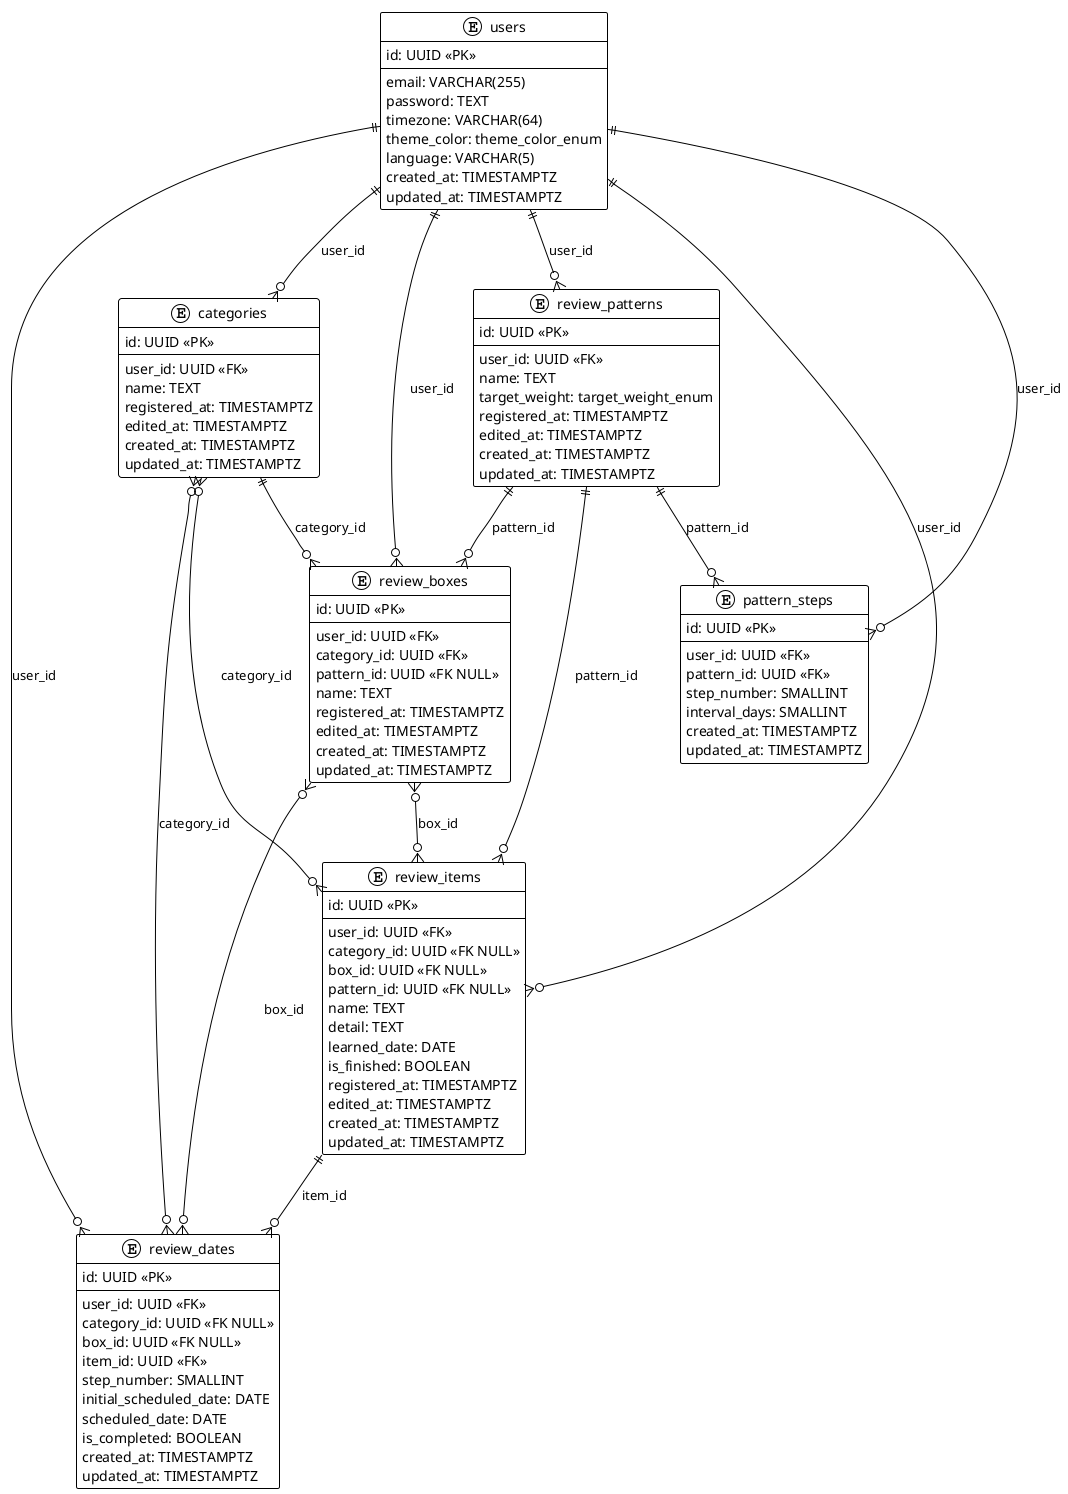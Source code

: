 @startuml
!theme plain

entity users {
    id: UUID <<PK>>
    --
    email: VARCHAR(255)
    password: TEXT
    timezone: VARCHAR(64)
    theme_color: theme_color_enum
    language: VARCHAR(5)
    created_at: TIMESTAMPTZ
    updated_at: TIMESTAMPTZ
}

entity categories {
    id: UUID <<PK>>
    --
    user_id: UUID <<FK>>
    name: TEXT
    registered_at: TIMESTAMPTZ
    edited_at: TIMESTAMPTZ
    created_at: TIMESTAMPTZ
    updated_at: TIMESTAMPTZ
}

entity review_patterns {
    id: UUID <<PK>>
    --
    user_id: UUID <<FK>>
    name: TEXT
    target_weight: target_weight_enum
    registered_at: TIMESTAMPTZ
    edited_at: TIMESTAMPTZ
    created_at: TIMESTAMPTZ
    updated_at: TIMESTAMPTZ
}

entity review_boxes {
    id: UUID <<PK>>
    --
    user_id: UUID <<FK>>
    category_id: UUID <<FK>>
    pattern_id: UUID <<FK NULL>>
    name: TEXT
    registered_at: TIMESTAMPTZ
    edited_at: TIMESTAMPTZ
    created_at: TIMESTAMPTZ
    updated_at: TIMESTAMPTZ
}

entity review_items {
    id: UUID <<PK>>
    --
    user_id: UUID <<FK>>
    category_id: UUID <<FK NULL>>
    box_id: UUID <<FK NULL>>
    pattern_id: UUID <<FK NULL>>
    name: TEXT
    detail: TEXT
    learned_date: DATE
    is_finished: BOOLEAN
    registered_at: TIMESTAMPTZ
    edited_at: TIMESTAMPTZ
    created_at: TIMESTAMPTZ
    updated_at: TIMESTAMPTZ
}

entity pattern_steps {
    id: UUID <<PK>>
    --
    user_id: UUID <<FK>>
    pattern_id: UUID <<FK>>
    step_number: SMALLINT
    interval_days: SMALLINT
    created_at: TIMESTAMPTZ
    updated_at: TIMESTAMPTZ
}

entity review_dates {
    id: UUID <<PK>>
    --
    user_id: UUID <<FK>>
    category_id: UUID <<FK NULL>>
    box_id: UUID <<FK NULL>>
    item_id: UUID <<FK>>
    step_number: SMALLINT
    initial_scheduled_date: DATE
    scheduled_date: DATE
    is_completed: BOOLEAN
    created_at: TIMESTAMPTZ
    updated_at: TIMESTAMPTZ
}

users ||--o{ categories : user_id
users ||--o{ review_patterns : user_id
users ||--o{ review_boxes : user_id
users ||--o{ review_items : user_id
users ||--o{ pattern_steps : user_id
users ||--o{ review_dates : user_id

categories ||--o{ review_boxes : category_id
categories }o--o{ review_items : category_id
categories }o--o{ review_dates : category_id

review_patterns ||--o{ review_boxes : pattern_id
review_patterns ||--o{ review_items : pattern_id
review_patterns ||--o{ pattern_steps : pattern_id

review_boxes }o--o{ review_items : box_id
review_boxes }o--o{ review_dates : box_id

review_items ||--o{ review_dates : item_id

@enduml